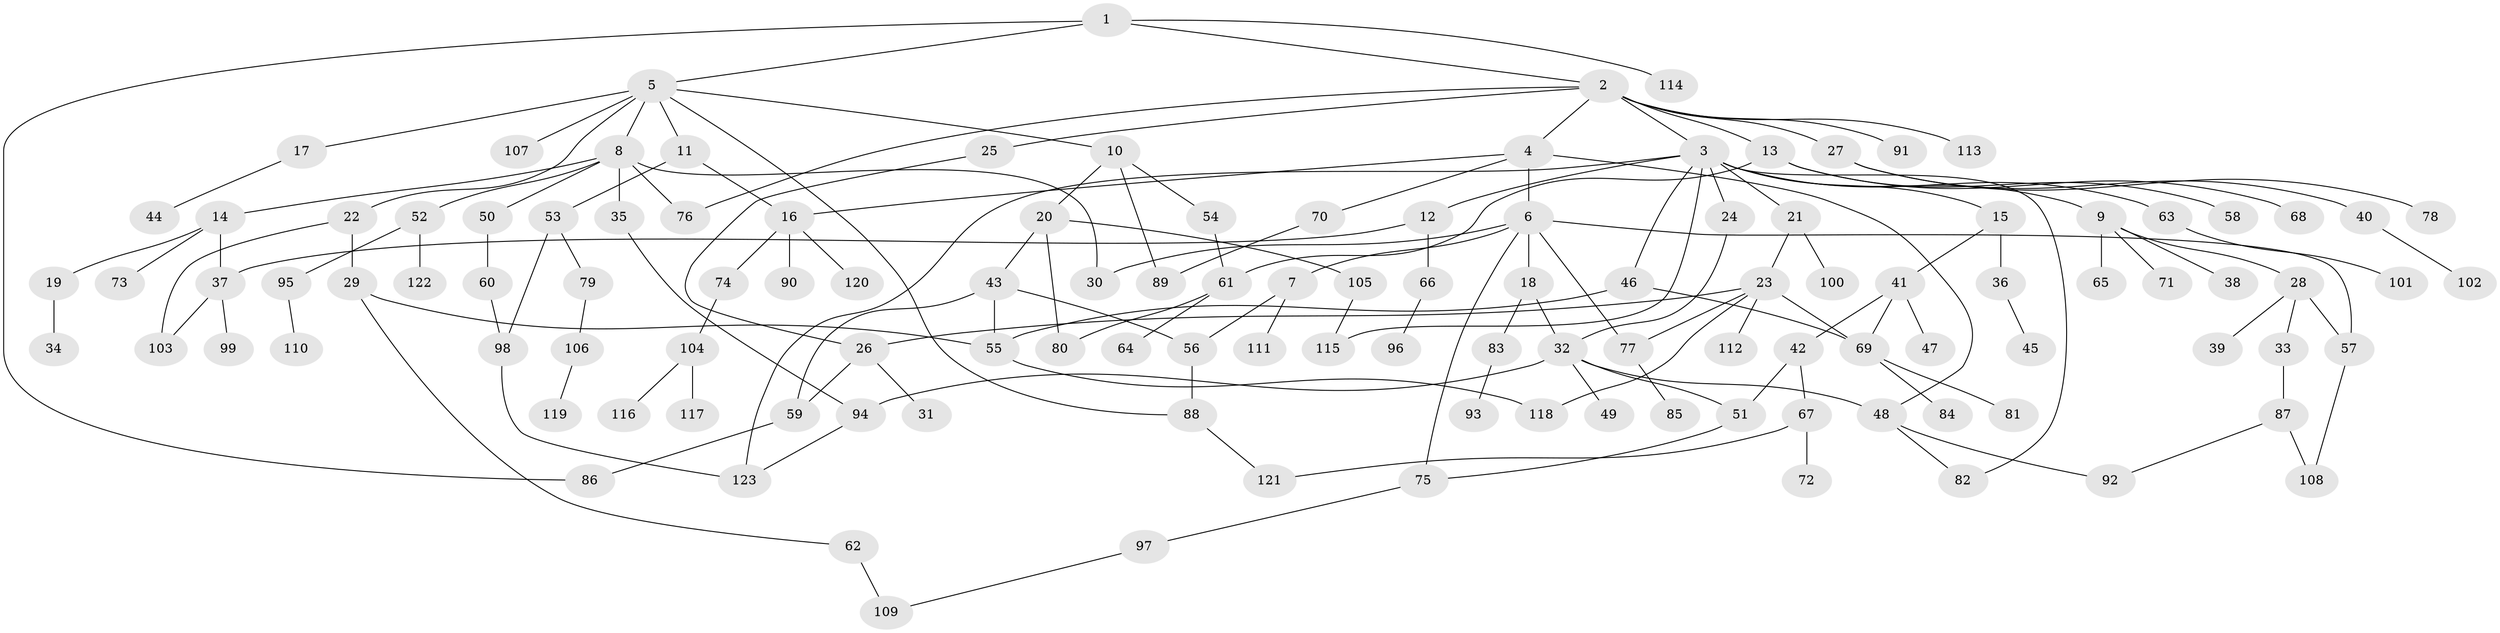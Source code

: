 // coarse degree distribution, {4: 0.14285714285714285, 8: 0.025974025974025976, 11: 0.012987012987012988, 5: 0.025974025974025976, 7: 0.012987012987012988, 9: 0.012987012987012988, 3: 0.23376623376623376, 1: 0.2727272727272727, 6: 0.025974025974025976, 2: 0.23376623376623376}
// Generated by graph-tools (version 1.1) at 2025/51/02/27/25 19:51:39]
// undirected, 123 vertices, 156 edges
graph export_dot {
graph [start="1"]
  node [color=gray90,style=filled];
  1;
  2;
  3;
  4;
  5;
  6;
  7;
  8;
  9;
  10;
  11;
  12;
  13;
  14;
  15;
  16;
  17;
  18;
  19;
  20;
  21;
  22;
  23;
  24;
  25;
  26;
  27;
  28;
  29;
  30;
  31;
  32;
  33;
  34;
  35;
  36;
  37;
  38;
  39;
  40;
  41;
  42;
  43;
  44;
  45;
  46;
  47;
  48;
  49;
  50;
  51;
  52;
  53;
  54;
  55;
  56;
  57;
  58;
  59;
  60;
  61;
  62;
  63;
  64;
  65;
  66;
  67;
  68;
  69;
  70;
  71;
  72;
  73;
  74;
  75;
  76;
  77;
  78;
  79;
  80;
  81;
  82;
  83;
  84;
  85;
  86;
  87;
  88;
  89;
  90;
  91;
  92;
  93;
  94;
  95;
  96;
  97;
  98;
  99;
  100;
  101;
  102;
  103;
  104;
  105;
  106;
  107;
  108;
  109;
  110;
  111;
  112;
  113;
  114;
  115;
  116;
  117;
  118;
  119;
  120;
  121;
  122;
  123;
  1 -- 2;
  1 -- 5;
  1 -- 86;
  1 -- 114;
  2 -- 3;
  2 -- 4;
  2 -- 13;
  2 -- 25;
  2 -- 27;
  2 -- 76;
  2 -- 91;
  2 -- 113;
  3 -- 9;
  3 -- 12;
  3 -- 15;
  3 -- 21;
  3 -- 24;
  3 -- 46;
  3 -- 63;
  3 -- 82;
  3 -- 115;
  3 -- 123;
  4 -- 6;
  4 -- 70;
  4 -- 48;
  4 -- 16;
  5 -- 8;
  5 -- 10;
  5 -- 11;
  5 -- 17;
  5 -- 22;
  5 -- 107;
  5 -- 88;
  6 -- 7;
  6 -- 18;
  6 -- 57;
  6 -- 75;
  6 -- 30;
  6 -- 77;
  7 -- 111;
  7 -- 56;
  8 -- 14;
  8 -- 30;
  8 -- 35;
  8 -- 50;
  8 -- 52;
  8 -- 76;
  9 -- 28;
  9 -- 38;
  9 -- 65;
  9 -- 71;
  10 -- 20;
  10 -- 54;
  10 -- 89;
  11 -- 16;
  11 -- 53;
  12 -- 66;
  12 -- 37;
  13 -- 58;
  13 -- 61;
  13 -- 68;
  14 -- 19;
  14 -- 37;
  14 -- 73;
  15 -- 36;
  15 -- 41;
  16 -- 74;
  16 -- 90;
  16 -- 120;
  17 -- 44;
  18 -- 83;
  18 -- 32;
  19 -- 34;
  20 -- 43;
  20 -- 105;
  20 -- 80;
  21 -- 23;
  21 -- 100;
  22 -- 29;
  22 -- 103;
  23 -- 69;
  23 -- 77;
  23 -- 112;
  23 -- 26;
  23 -- 118;
  24 -- 32;
  25 -- 26;
  26 -- 31;
  26 -- 59;
  27 -- 40;
  27 -- 78;
  28 -- 33;
  28 -- 39;
  28 -- 57;
  29 -- 62;
  29 -- 55;
  32 -- 48;
  32 -- 49;
  32 -- 51;
  32 -- 94;
  33 -- 87;
  35 -- 94;
  36 -- 45;
  37 -- 99;
  37 -- 103;
  40 -- 102;
  41 -- 42;
  41 -- 47;
  41 -- 69;
  42 -- 67;
  42 -- 51;
  43 -- 55;
  43 -- 56;
  43 -- 59;
  46 -- 69;
  46 -- 55;
  48 -- 82;
  48 -- 92;
  50 -- 60;
  51 -- 75;
  52 -- 95;
  52 -- 122;
  53 -- 79;
  53 -- 98;
  54 -- 61;
  55 -- 118;
  56 -- 88;
  57 -- 108;
  59 -- 86;
  60 -- 98;
  61 -- 64;
  61 -- 80;
  62 -- 109;
  63 -- 101;
  66 -- 96;
  67 -- 72;
  67 -- 121;
  69 -- 81;
  69 -- 84;
  70 -- 89;
  74 -- 104;
  75 -- 97;
  77 -- 85;
  79 -- 106;
  83 -- 93;
  87 -- 92;
  87 -- 108;
  88 -- 121;
  94 -- 123;
  95 -- 110;
  97 -- 109;
  98 -- 123;
  104 -- 116;
  104 -- 117;
  105 -- 115;
  106 -- 119;
}
